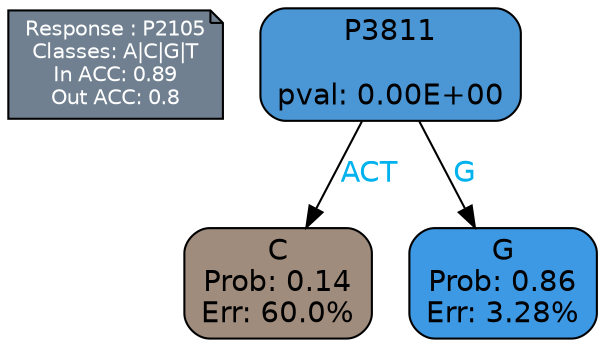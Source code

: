 digraph Tree {
node [shape=box, style="filled, rounded", color="black", fontname=helvetica] ;
graph [ranksep=equally, splines=polylines, bgcolor=transparent, dpi=600] ;
edge [fontname=helvetica] ;
LEGEND [label="Response : P2105
Classes: A|C|G|T
In ACC: 0.89
Out ACC: 0.8
",shape=note,align=left,style=filled,fillcolor="slategray",fontcolor="white",fontsize=10];1 [label="P3811

pval: 0.00E+00", fillcolor="#4b97d6"] ;
2 [label="C
Prob: 0.14
Err: 60.0%", fillcolor="#a08c7d"] ;
3 [label="G
Prob: 0.86
Err: 3.28%", fillcolor="#3e99e4"] ;
1 -> 2 [label="ACT",fontcolor=deepskyblue2] ;
1 -> 3 [label="G",fontcolor=deepskyblue2] ;
{rank = same; 2;3;}{rank = same; LEGEND;1;}}